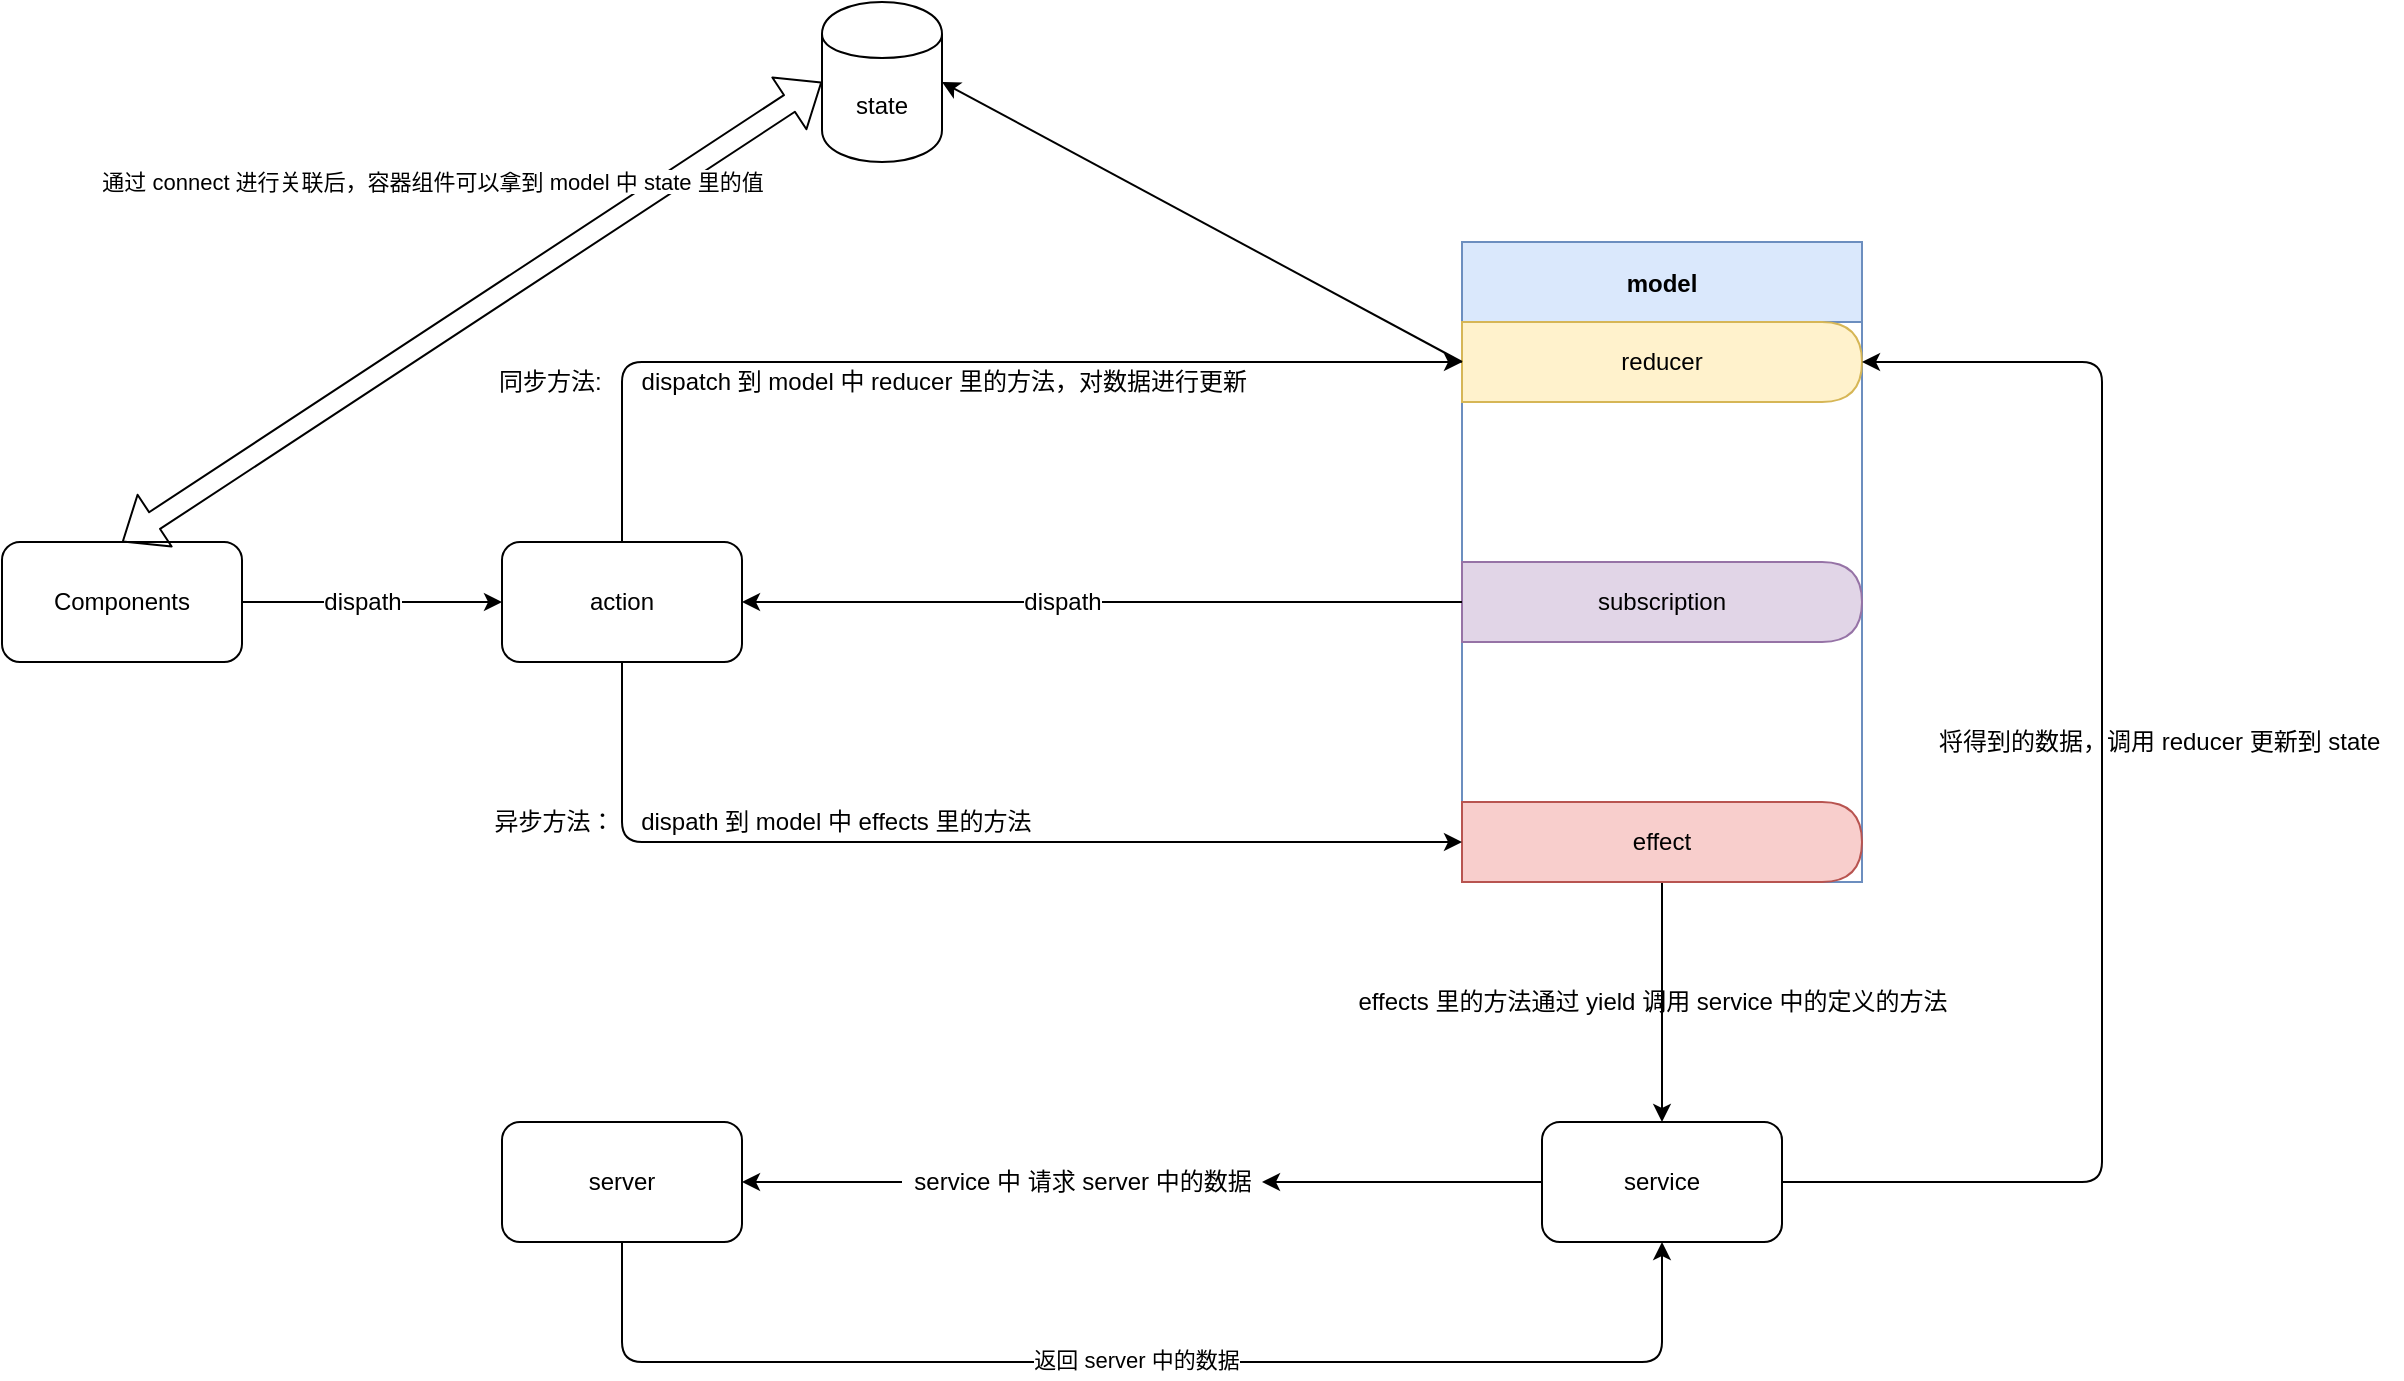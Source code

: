 <mxfile version="13.1.3">
    <diagram id="5luzVgcP7TUmIMXizj3F" name="第 1 页">
        <mxGraphModel dx="842" dy="453" grid="1" gridSize="10" guides="1" tooltips="1" connect="1" arrows="1" fold="1" page="1" pageScale="1" pageWidth="2339" pageHeight="3300" math="0" shadow="0">
            <root>
                <mxCell id="5sGSZMHLeYY69dn_kVZO-0"/>
                <mxCell id="5sGSZMHLeYY69dn_kVZO-1" parent="5sGSZMHLeYY69dn_kVZO-0"/>
                <mxCell id="SuL5Eg0-ibCfi3a6gAe3-0" value="Components" style="rounded=1;whiteSpace=wrap;html=1;" parent="5sGSZMHLeYY69dn_kVZO-1" vertex="1">
                    <mxGeometry x="70" y="270" width="120" height="60" as="geometry"/>
                </mxCell>
                <mxCell id="YzsW1cNxrIFVFssFlQp3-3" value="state" style="shape=cylinder;whiteSpace=wrap;html=1;boundedLbl=1;backgroundOutline=1;fontSize=12;" parent="5sGSZMHLeYY69dn_kVZO-1" vertex="1">
                    <mxGeometry x="480" width="60" height="80" as="geometry"/>
                </mxCell>
                <mxCell id="h3vqutCwngKE9hVj-RJg-0" value="action" style="rounded=1;whiteSpace=wrap;html=1;fontSize=12;" parent="5sGSZMHLeYY69dn_kVZO-1" vertex="1">
                    <mxGeometry x="320" y="270" width="120" height="60" as="geometry"/>
                </mxCell>
                <mxCell id="Dz05zyQlovxlwVgcVjHD-0" value="service" style="rounded=1;whiteSpace=wrap;html=1;" parent="5sGSZMHLeYY69dn_kVZO-1" vertex="1">
                    <mxGeometry x="840" y="560" width="120" height="60" as="geometry"/>
                </mxCell>
                <mxCell id="kmxSr2vNWZwSjeOcJR2n-0" value="server" style="rounded=1;whiteSpace=wrap;html=1;" parent="5sGSZMHLeYY69dn_kVZO-1" vertex="1">
                    <mxGeometry x="320" y="560" width="120" height="60" as="geometry"/>
                </mxCell>
                <mxCell id="3vyQdeVH1D9SCohBNorF-0" value="" style="endArrow=classic;html=1;entryX=0.5;entryY=0;entryDx=0;entryDy=0;exitX=0.5;exitY=1;exitDx=0;exitDy=0;" parent="5sGSZMHLeYY69dn_kVZO-1" source="D1U7nmCzpQKakKzwbbEI-5" target="Dz05zyQlovxlwVgcVjHD-0" edge="1">
                    <mxGeometry width="50" height="50" relative="1" as="geometry">
                        <mxPoint x="860" y="380" as="sourcePoint"/>
                        <mxPoint x="750.5" y="520" as="targetPoint"/>
                    </mxGeometry>
                </mxCell>
                <mxCell id="EunVyzoaDcvzdPgyXf3d-0" value="" style="endArrow=classic;html=1;entryX=1;entryY=0.5;entryDx=0;entryDy=0;exitX=0;exitY=0.5;exitDx=0;exitDy=0;" parent="5sGSZMHLeYY69dn_kVZO-1" source="SSINT49-NDXEBSPyKeo1-0" target="kmxSr2vNWZwSjeOcJR2n-0" edge="1">
                    <mxGeometry width="50" height="50" relative="1" as="geometry">
                        <mxPoint x="790.0" y="589.5" as="sourcePoint"/>
                        <mxPoint x="470" y="589.5" as="targetPoint"/>
                    </mxGeometry>
                </mxCell>
                <mxCell id="SSINT49-NDXEBSPyKeo1-0" value="service 中 请求 server 中的数据" style="text;html=1;align=center;verticalAlign=middle;resizable=0;points=[];autosize=1;fontSize=12;" parent="5sGSZMHLeYY69dn_kVZO-1" vertex="1">
                    <mxGeometry x="520" y="580" width="180" height="20" as="geometry"/>
                </mxCell>
                <mxCell id="SSINT49-NDXEBSPyKeo1-1" value="" style="endArrow=classic;html=1;entryX=1;entryY=0.5;entryDx=0;entryDy=0;exitX=0;exitY=0.5;exitDx=0;exitDy=0;" parent="5sGSZMHLeYY69dn_kVZO-1" source="Dz05zyQlovxlwVgcVjHD-0" target="SSINT49-NDXEBSPyKeo1-0" edge="1">
                    <mxGeometry width="50" height="50" relative="1" as="geometry">
                        <mxPoint x="800" y="590" as="sourcePoint"/>
                        <mxPoint x="440" y="590" as="targetPoint"/>
                    </mxGeometry>
                </mxCell>
                <mxCell id="dftuI7bODbBghQ37piHQ-0" value="" style="endArrow=classic;html=1;exitX=0.5;exitY=1;exitDx=0;exitDy=0;entryX=0.5;entryY=1;entryDx=0;entryDy=0;" parent="5sGSZMHLeYY69dn_kVZO-1" source="kmxSr2vNWZwSjeOcJR2n-0" target="Dz05zyQlovxlwVgcVjHD-0" edge="1">
                    <mxGeometry width="50" height="50" relative="1" as="geometry">
                        <mxPoint x="390.04" y="633" as="sourcePoint"/>
                        <mxPoint x="849.0" y="630" as="targetPoint"/>
                        <Array as="points">
                            <mxPoint x="380" y="650"/>
                            <mxPoint x="380" y="680"/>
                            <mxPoint x="900" y="680"/>
                        </Array>
                    </mxGeometry>
                </mxCell>
                <mxCell id="dftuI7bODbBghQ37piHQ-1" value="返回 server 中的数据" style="edgeLabel;html=1;align=center;verticalAlign=middle;resizable=0;points=[];" parent="dftuI7bODbBghQ37piHQ-0" vertex="1" connectable="0">
                    <mxGeometry x="-0.163" y="1" relative="1" as="geometry">
                        <mxPoint x="49" as="offset"/>
                    </mxGeometry>
                </mxCell>
                <mxCell id="D1U7nmCzpQKakKzwbbEI-5" value="model" style="swimlane;fontSize=12;startSize=40;fillColor=#dae8fc;strokeColor=#6c8ebf;" parent="5sGSZMHLeYY69dn_kVZO-1" vertex="1">
                    <mxGeometry x="800" y="120" width="200" height="320" as="geometry"/>
                </mxCell>
                <mxCell id="D1U7nmCzpQKakKzwbbEI-14" value="reducer" style="shape=delay;whiteSpace=wrap;html=1;fontSize=12;fillColor=#fff2cc;strokeColor=#d6b656;" parent="D1U7nmCzpQKakKzwbbEI-5" vertex="1">
                    <mxGeometry y="40" width="200" height="40" as="geometry"/>
                </mxCell>
                <mxCell id="D1U7nmCzpQKakKzwbbEI-15" value="effect" style="shape=delay;whiteSpace=wrap;html=1;fontSize=12;fillColor=#f8cecc;strokeColor=#b85450;" parent="D1U7nmCzpQKakKzwbbEI-5" vertex="1">
                    <mxGeometry y="280" width="200" height="40" as="geometry"/>
                </mxCell>
                <mxCell id="D1U7nmCzpQKakKzwbbEI-16" value="subscription" style="shape=delay;whiteSpace=wrap;html=1;fontSize=12;fillColor=#e1d5e7;strokeColor=#9673a6;" parent="D1U7nmCzpQKakKzwbbEI-5" vertex="1">
                    <mxGeometry y="160" width="200" height="40" as="geometry"/>
                </mxCell>
                <mxCell id="nJMaEzvH4Hul-W4ckQAg-2" value="" style="endArrow=classic;html=1;fontSize=12;entryX=0;entryY=0.5;entryDx=0;entryDy=0;exitX=1;exitY=0.5;exitDx=0;exitDy=0;" parent="5sGSZMHLeYY69dn_kVZO-1" source="SuL5Eg0-ibCfi3a6gAe3-0" target="h3vqutCwngKE9hVj-RJg-0" edge="1">
                    <mxGeometry width="50" height="50" relative="1" as="geometry">
                        <mxPoint x="220" y="370" as="sourcePoint"/>
                        <mxPoint x="270" y="320" as="targetPoint"/>
                    </mxGeometry>
                </mxCell>
                <mxCell id="nJMaEzvH4Hul-W4ckQAg-3" value="dispath" style="edgeLabel;html=1;align=center;verticalAlign=middle;resizable=0;points=[];fontSize=12;" parent="nJMaEzvH4Hul-W4ckQAg-2" vertex="1" connectable="0">
                    <mxGeometry x="-0.294" y="-1" relative="1" as="geometry">
                        <mxPoint x="14" y="-1" as="offset"/>
                    </mxGeometry>
                </mxCell>
                <mxCell id="XajyhRsf1_rp8Q-VUOTR-0" value="effects 里的方法通过 yield 调用 service 中的定义的方法" style="text;html=1;align=center;verticalAlign=middle;resizable=0;points=[];autosize=1;fontSize=12;" parent="5sGSZMHLeYY69dn_kVZO-1" vertex="1">
                    <mxGeometry x="740" y="490" width="310" height="20" as="geometry"/>
                </mxCell>
                <mxCell id="5_-fjc8hRsv_AaSCKlnH-0" value="" style="edgeStyle=segmentEdgeStyle;endArrow=classic;html=1;exitX=1;exitY=0.5;exitDx=0;exitDy=0;" parent="5sGSZMHLeYY69dn_kVZO-1" source="Dz05zyQlovxlwVgcVjHD-0" edge="1">
                    <mxGeometry width="50" height="50" relative="1" as="geometry">
                        <mxPoint x="990" y="600" as="sourcePoint"/>
                        <mxPoint x="1000" y="180" as="targetPoint"/>
                        <Array as="points">
                            <mxPoint x="1120" y="590"/>
                            <mxPoint x="1120" y="180"/>
                            <mxPoint x="1030" y="180"/>
                        </Array>
                    </mxGeometry>
                </mxCell>
                <mxCell id="D8wVpj2o0T8RMVLbvARF-1" value="将得到的数据，调用 reducer 更新到 state&amp;nbsp;" style="text;html=1;align=center;verticalAlign=middle;resizable=0;points=[];autosize=1;fontSize=12;" parent="5sGSZMHLeYY69dn_kVZO-1" vertex="1">
                    <mxGeometry x="1030" y="360" width="240" height="20" as="geometry"/>
                </mxCell>
                <mxCell id="zjGXKSOCan6QWqOY553w-0" value="" style="shape=flexArrow;endArrow=classic;startArrow=classic;html=1;fontSize=12;entryX=0;entryY=0.5;entryDx=0;entryDy=0;exitX=0.5;exitY=0;exitDx=0;exitDy=0;" parent="5sGSZMHLeYY69dn_kVZO-1" source="SuL5Eg0-ibCfi3a6gAe3-0" target="YzsW1cNxrIFVFssFlQp3-3" edge="1">
                    <mxGeometry width="50" height="50" relative="1" as="geometry">
                        <mxPoint x="150" y="270" as="sourcePoint"/>
                        <mxPoint x="200" y="220" as="targetPoint"/>
                    </mxGeometry>
                </mxCell>
                <mxCell id="TJ90GOURkmIoON4wkSae-1" value="&lt;span style=&quot;font-size: 11px ; background-color: rgb(255 , 255 , 255)&quot;&gt;通过 connect 进行关联后，容器组件可以拿到 model 中 state 里的值&lt;/span&gt;" style="text;html=1;align=center;verticalAlign=middle;resizable=0;points=[];autosize=1;fontSize=12;" parent="5sGSZMHLeYY69dn_kVZO-1" vertex="1">
                    <mxGeometry x="110" y="80" width="350" height="20" as="geometry"/>
                </mxCell>
                <mxCell id="TJ90GOURkmIoON4wkSae-2" value="" style="endArrow=classic;html=1;fontSize=12;exitX=0;exitY=0.5;exitDx=0;exitDy=0;entryX=1;entryY=0.5;entryDx=0;entryDy=0;" parent="5sGSZMHLeYY69dn_kVZO-1" source="D1U7nmCzpQKakKzwbbEI-14" target="YzsW1cNxrIFVFssFlQp3-3" edge="1">
                    <mxGeometry width="50" height="50" relative="1" as="geometry">
                        <mxPoint x="720" y="90" as="sourcePoint"/>
                        <mxPoint x="770" y="40" as="targetPoint"/>
                    </mxGeometry>
                </mxCell>
                <mxCell id="--MU3mpPZaF6kvVTJt9R-0" value="" style="endArrow=classic;html=1;exitX=0.5;exitY=0;exitDx=0;exitDy=0;entryX=0;entryY=0.5;entryDx=0;entryDy=0;" parent="5sGSZMHLeYY69dn_kVZO-1" source="h3vqutCwngKE9hVj-RJg-0" target="D1U7nmCzpQKakKzwbbEI-14" edge="1">
                    <mxGeometry width="50" height="50" relative="1" as="geometry">
                        <mxPoint x="220" y="220" as="sourcePoint"/>
                        <mxPoint x="750" y="220" as="targetPoint"/>
                        <Array as="points">
                            <mxPoint x="380" y="180"/>
                            <mxPoint x="730" y="180"/>
                        </Array>
                    </mxGeometry>
                </mxCell>
                <mxCell id="g3ZBU62lmmGFfrhbFkSP-0" value="同步方法:&amp;nbsp; &amp;nbsp; &amp;nbsp; dispatch 到 model 中 reducer 里的方法，对数据进行更新" style="text;html=1;align=center;verticalAlign=middle;resizable=0;points=[];autosize=1;fontSize=12;" parent="5sGSZMHLeYY69dn_kVZO-1" vertex="1">
                    <mxGeometry x="310" y="180" width="390" height="20" as="geometry"/>
                </mxCell>
                <mxCell id="N5wPAgKknqskK1Oy7wxB-0" value="" style="endArrow=classic;html=1;fontSize=12;entryX=0;entryY=0.5;entryDx=0;entryDy=0;exitX=0.5;exitY=1;exitDx=0;exitDy=0;" parent="5sGSZMHLeYY69dn_kVZO-1" source="h3vqutCwngKE9hVj-RJg-0" target="D1U7nmCzpQKakKzwbbEI-15" edge="1">
                    <mxGeometry width="50" height="50" relative="1" as="geometry">
                        <mxPoint x="470" y="430" as="sourcePoint"/>
                        <mxPoint x="520" y="380" as="targetPoint"/>
                        <Array as="points">
                            <mxPoint x="380" y="420"/>
                        </Array>
                    </mxGeometry>
                </mxCell>
                <mxCell id="ZT_BPjnvB9a1OKsx-e9D-0" value="异步方法：&amp;nbsp; &amp;nbsp; dispath 到 model 中 effects 里的方法" style="text;html=1;align=center;verticalAlign=middle;resizable=0;points=[];autosize=1;fontSize=12;" parent="5sGSZMHLeYY69dn_kVZO-1" vertex="1">
                    <mxGeometry x="310" y="400" width="280" height="20" as="geometry"/>
                </mxCell>
                <mxCell id="ZT_BPjnvB9a1OKsx-e9D-1" value="" style="endArrow=classic;html=1;fontSize=12;entryX=1;entryY=0.5;entryDx=0;entryDy=0;exitX=0;exitY=0.5;exitDx=0;exitDy=0;" parent="5sGSZMHLeYY69dn_kVZO-1" source="D1U7nmCzpQKakKzwbbEI-16" target="h3vqutCwngKE9hVj-RJg-0" edge="1">
                    <mxGeometry width="50" height="50" relative="1" as="geometry">
                        <mxPoint x="650" y="410" as="sourcePoint"/>
                        <mxPoint x="700" y="360" as="targetPoint"/>
                    </mxGeometry>
                </mxCell>
                <mxCell id="ZT_BPjnvB9a1OKsx-e9D-3" value="dispath" style="edgeLabel;html=1;align=center;verticalAlign=middle;resizable=0;points=[];fontSize=12;" parent="ZT_BPjnvB9a1OKsx-e9D-1" vertex="1" connectable="0">
                    <mxGeometry x="0.211" y="2" relative="1" as="geometry">
                        <mxPoint x="18" y="-2" as="offset"/>
                    </mxGeometry>
                </mxCell>
            </root>
        </mxGraphModel>
    </diagram>
</mxfile>
